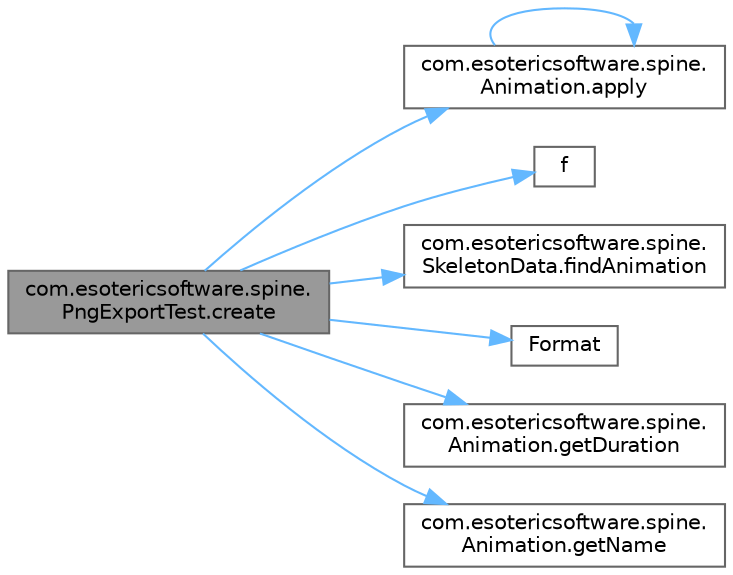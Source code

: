 digraph "com.esotericsoftware.spine.PngExportTest.create"
{
 // LATEX_PDF_SIZE
  bgcolor="transparent";
  edge [fontname=Helvetica,fontsize=10,labelfontname=Helvetica,labelfontsize=10];
  node [fontname=Helvetica,fontsize=10,shape=box,height=0.2,width=0.4];
  rankdir="LR";
  Node1 [id="Node000001",label="com.esotericsoftware.spine.\lPngExportTest.create",height=0.2,width=0.4,color="gray40", fillcolor="grey60", style="filled", fontcolor="black",tooltip=" "];
  Node1 -> Node2 [id="edge1_Node000001_Node000002",color="steelblue1",style="solid",tooltip=" "];
  Node2 [id="Node000002",label="com.esotericsoftware.spine.\lAnimation.apply",height=0.2,width=0.4,color="grey40", fillcolor="white", style="filled",URL="$classcom_1_1esotericsoftware_1_1spine_1_1_animation.html#ae7d48a46a8853013467be7594fc92b42",tooltip=" "];
  Node2 -> Node2 [id="edge2_Node000002_Node000002",color="steelblue1",style="solid",tooltip=" "];
  Node1 -> Node3 [id="edge3_Node000001_Node000003",color="steelblue1",style="solid",tooltip=" "];
  Node3 [id="Node000003",label="f",height=0.2,width=0.4,color="grey40", fillcolor="white", style="filled",URL="$cxx11__tensor__map_8cpp.html#a7f507fea02198f6cb81c86640c7b1a4e",tooltip=" "];
  Node1 -> Node4 [id="edge4_Node000001_Node000004",color="steelblue1",style="solid",tooltip=" "];
  Node4 [id="Node000004",label="com.esotericsoftware.spine.\lSkeletonData.findAnimation",height=0.2,width=0.4,color="grey40", fillcolor="white", style="filled",URL="$classcom_1_1esotericsoftware_1_1spine_1_1_skeleton_data.html#a292d08d02d9dbbe2a269a1f476ad4ce8",tooltip=" "];
  Node1 -> Node5 [id="edge5_Node000001_Node000005",color="steelblue1",style="solid",tooltip=" "];
  Node5 [id="Node000005",label="Format",height=0.2,width=0.4,color="grey40", fillcolor="white", style="filled",URL="$perf_2statistics_8h.html#aae879ea06f3090bbb683fedcd3a0af39",tooltip=" "];
  Node1 -> Node6 [id="edge6_Node000001_Node000006",color="steelblue1",style="solid",tooltip=" "];
  Node6 [id="Node000006",label="com.esotericsoftware.spine.\lAnimation.getDuration",height=0.2,width=0.4,color="grey40", fillcolor="white", style="filled",URL="$classcom_1_1esotericsoftware_1_1spine_1_1_animation.html#aacf1c53c61a36e8a3f75683a5d562e57",tooltip=" "];
  Node1 -> Node7 [id="edge7_Node000001_Node000007",color="steelblue1",style="solid",tooltip=" "];
  Node7 [id="Node000007",label="com.esotericsoftware.spine.\lAnimation.getName",height=0.2,width=0.4,color="grey40", fillcolor="white", style="filled",URL="$classcom_1_1esotericsoftware_1_1spine_1_1_animation.html#a22ce1528bd7022c469d0d89209903643",tooltip=" "];
}
